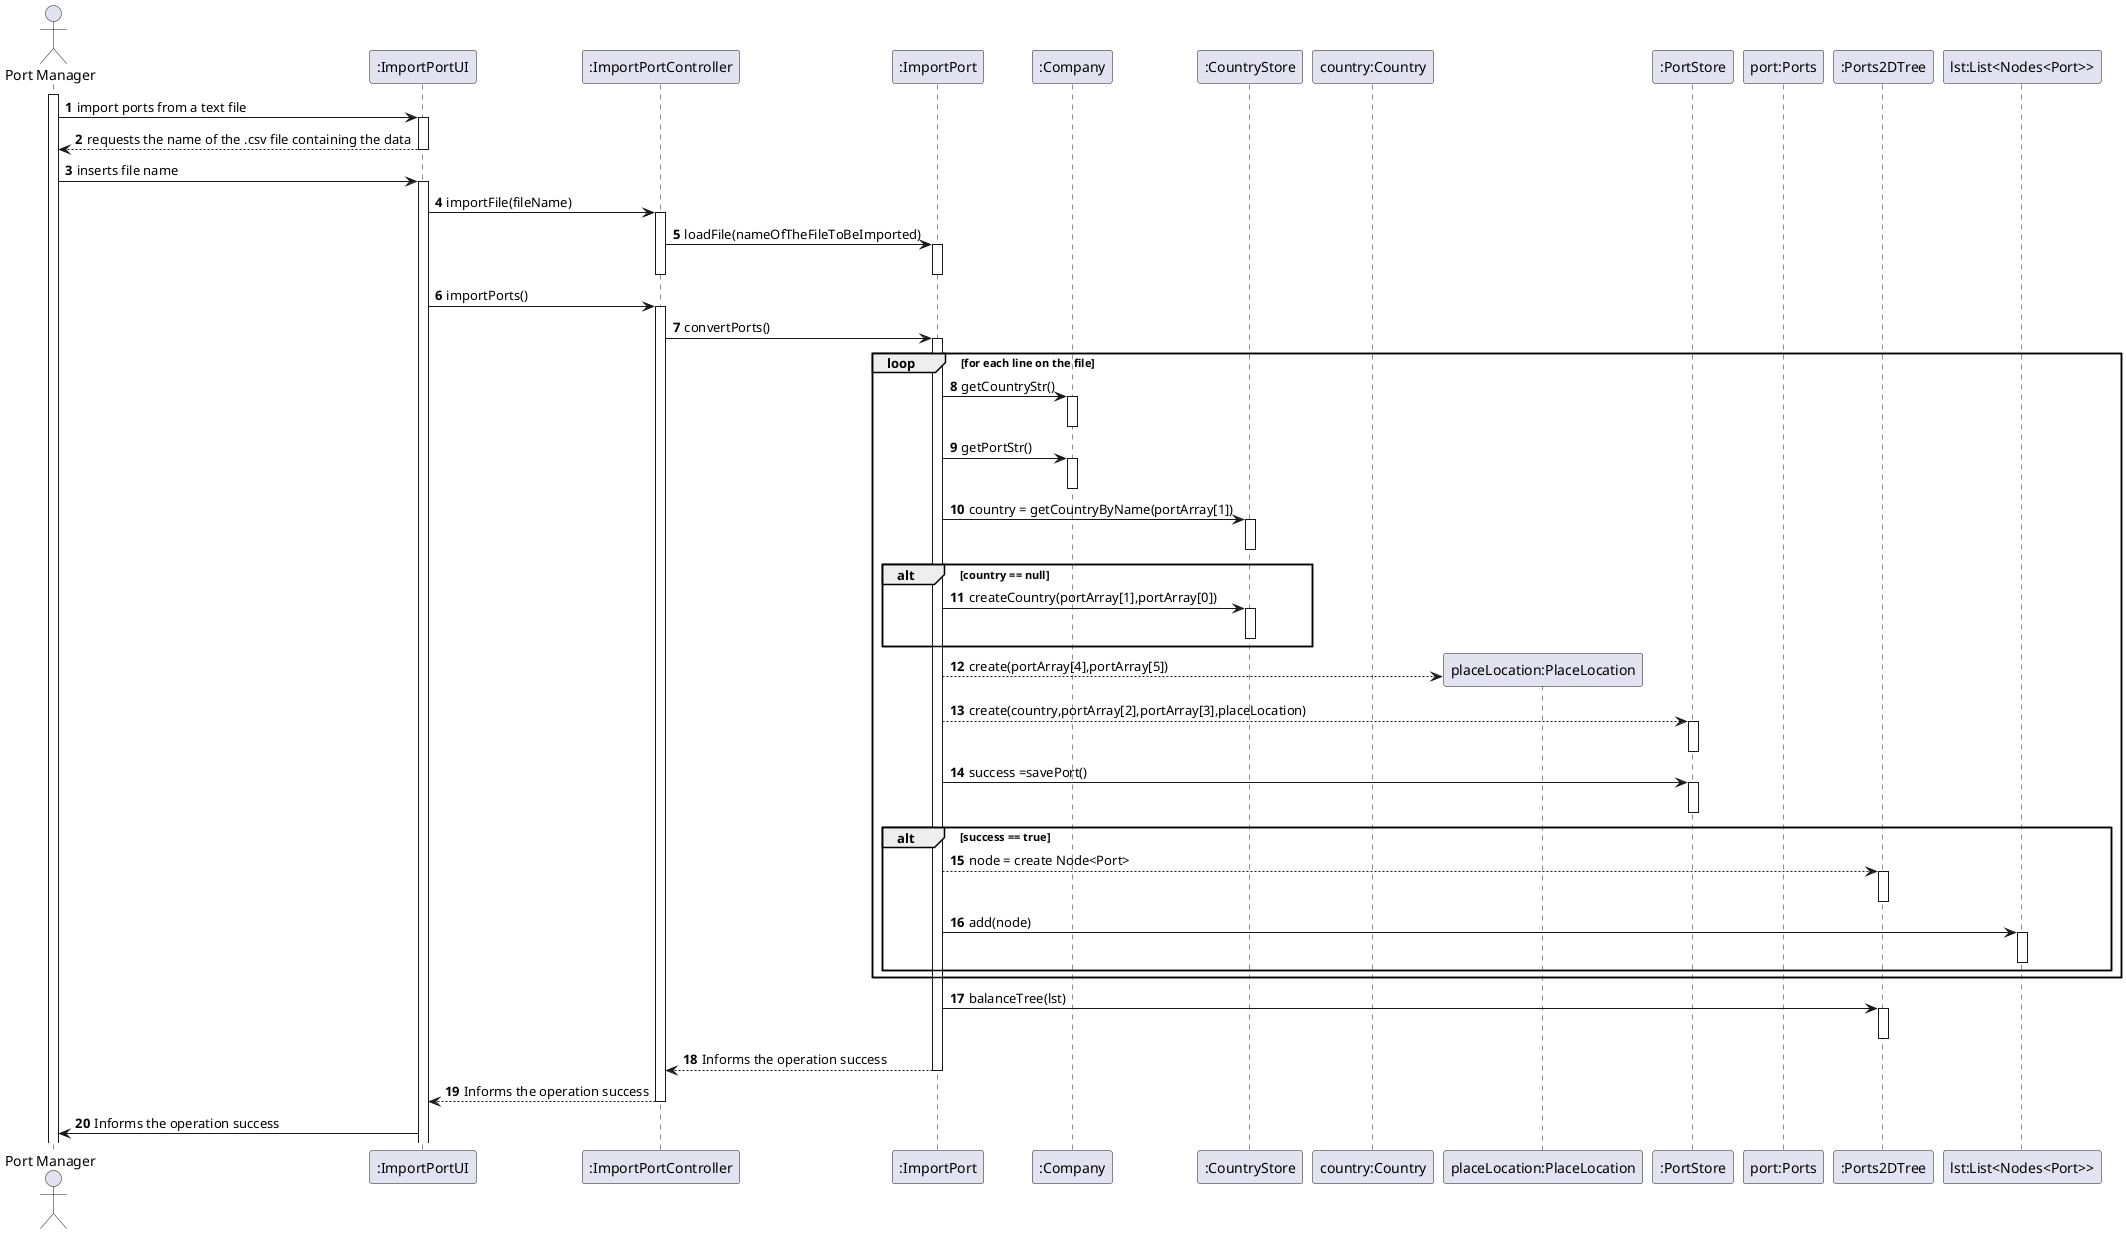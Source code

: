 @startuml

autonumber
actor "Port Manager" as PM

participant ":ImportPortUI" as ui
participant ":ImportPortController" as controller
participant ":ImportPort" as importPort
participant ":Company" as company
participant ":CountryStore" as str
participant "country:Country" as country
participant "placeLocation:PlaceLocation" as PL
participant ":PortStore" as pstore
participant "port:Ports" as Port
participant ":Ports2DTree" as tree
participant "lst:List<Nodes<Port>>" as lst

activate PM
PM -> ui : import ports from a text file
activate ui
ui --> PM : requests the name of the .csv file containing the data
deactivate ui
PM -> ui : inserts file name
activate ui
ui -> controller : importFile(fileName)
activate controller
controller -> importPort : loadFile(nameOfTheFileToBeImported)
activate importPort
deactivate importPort
deactivate controller
ui -> controller : importPorts()
activate controller
controller -> importPort : convertPorts()
activate importPort
loop for each line on the file
importPort -> company: getCountryStr()
activate company
deactivate company
importPort -> company : getPortStr()
activate company
deactivate company
importPort -> str: country = getCountryByName(portArray[1])
activate str
deactivate str
alt country == null
importPort->str : createCountry(portArray[1],portArray[0])
activate str
deactivate str
end
importPort--> PL** : create(portArray[4],portArray[5])
importPort --> pstore : create(country,portArray[2],portArray[3],placeLocation)
activate pstore
deactivate pstore
importPort -> pstore : success =savePort()
activate pstore
deactivate pstore
alt success == true
importPort --> tree : node = create Node<Port>
activate tree
deactivate tree
importPort -> lst : add(node)
activate lst
deactivate lst
end
end
importPort -> tree: balanceTree(lst)
activate tree
deactivate tree


importPort --> controller : Informs the operation success
deactivate importPort
controller --> ui : Informs the operation success
deactivate controller

ui -> PM : Informs the operation success


@enduml
